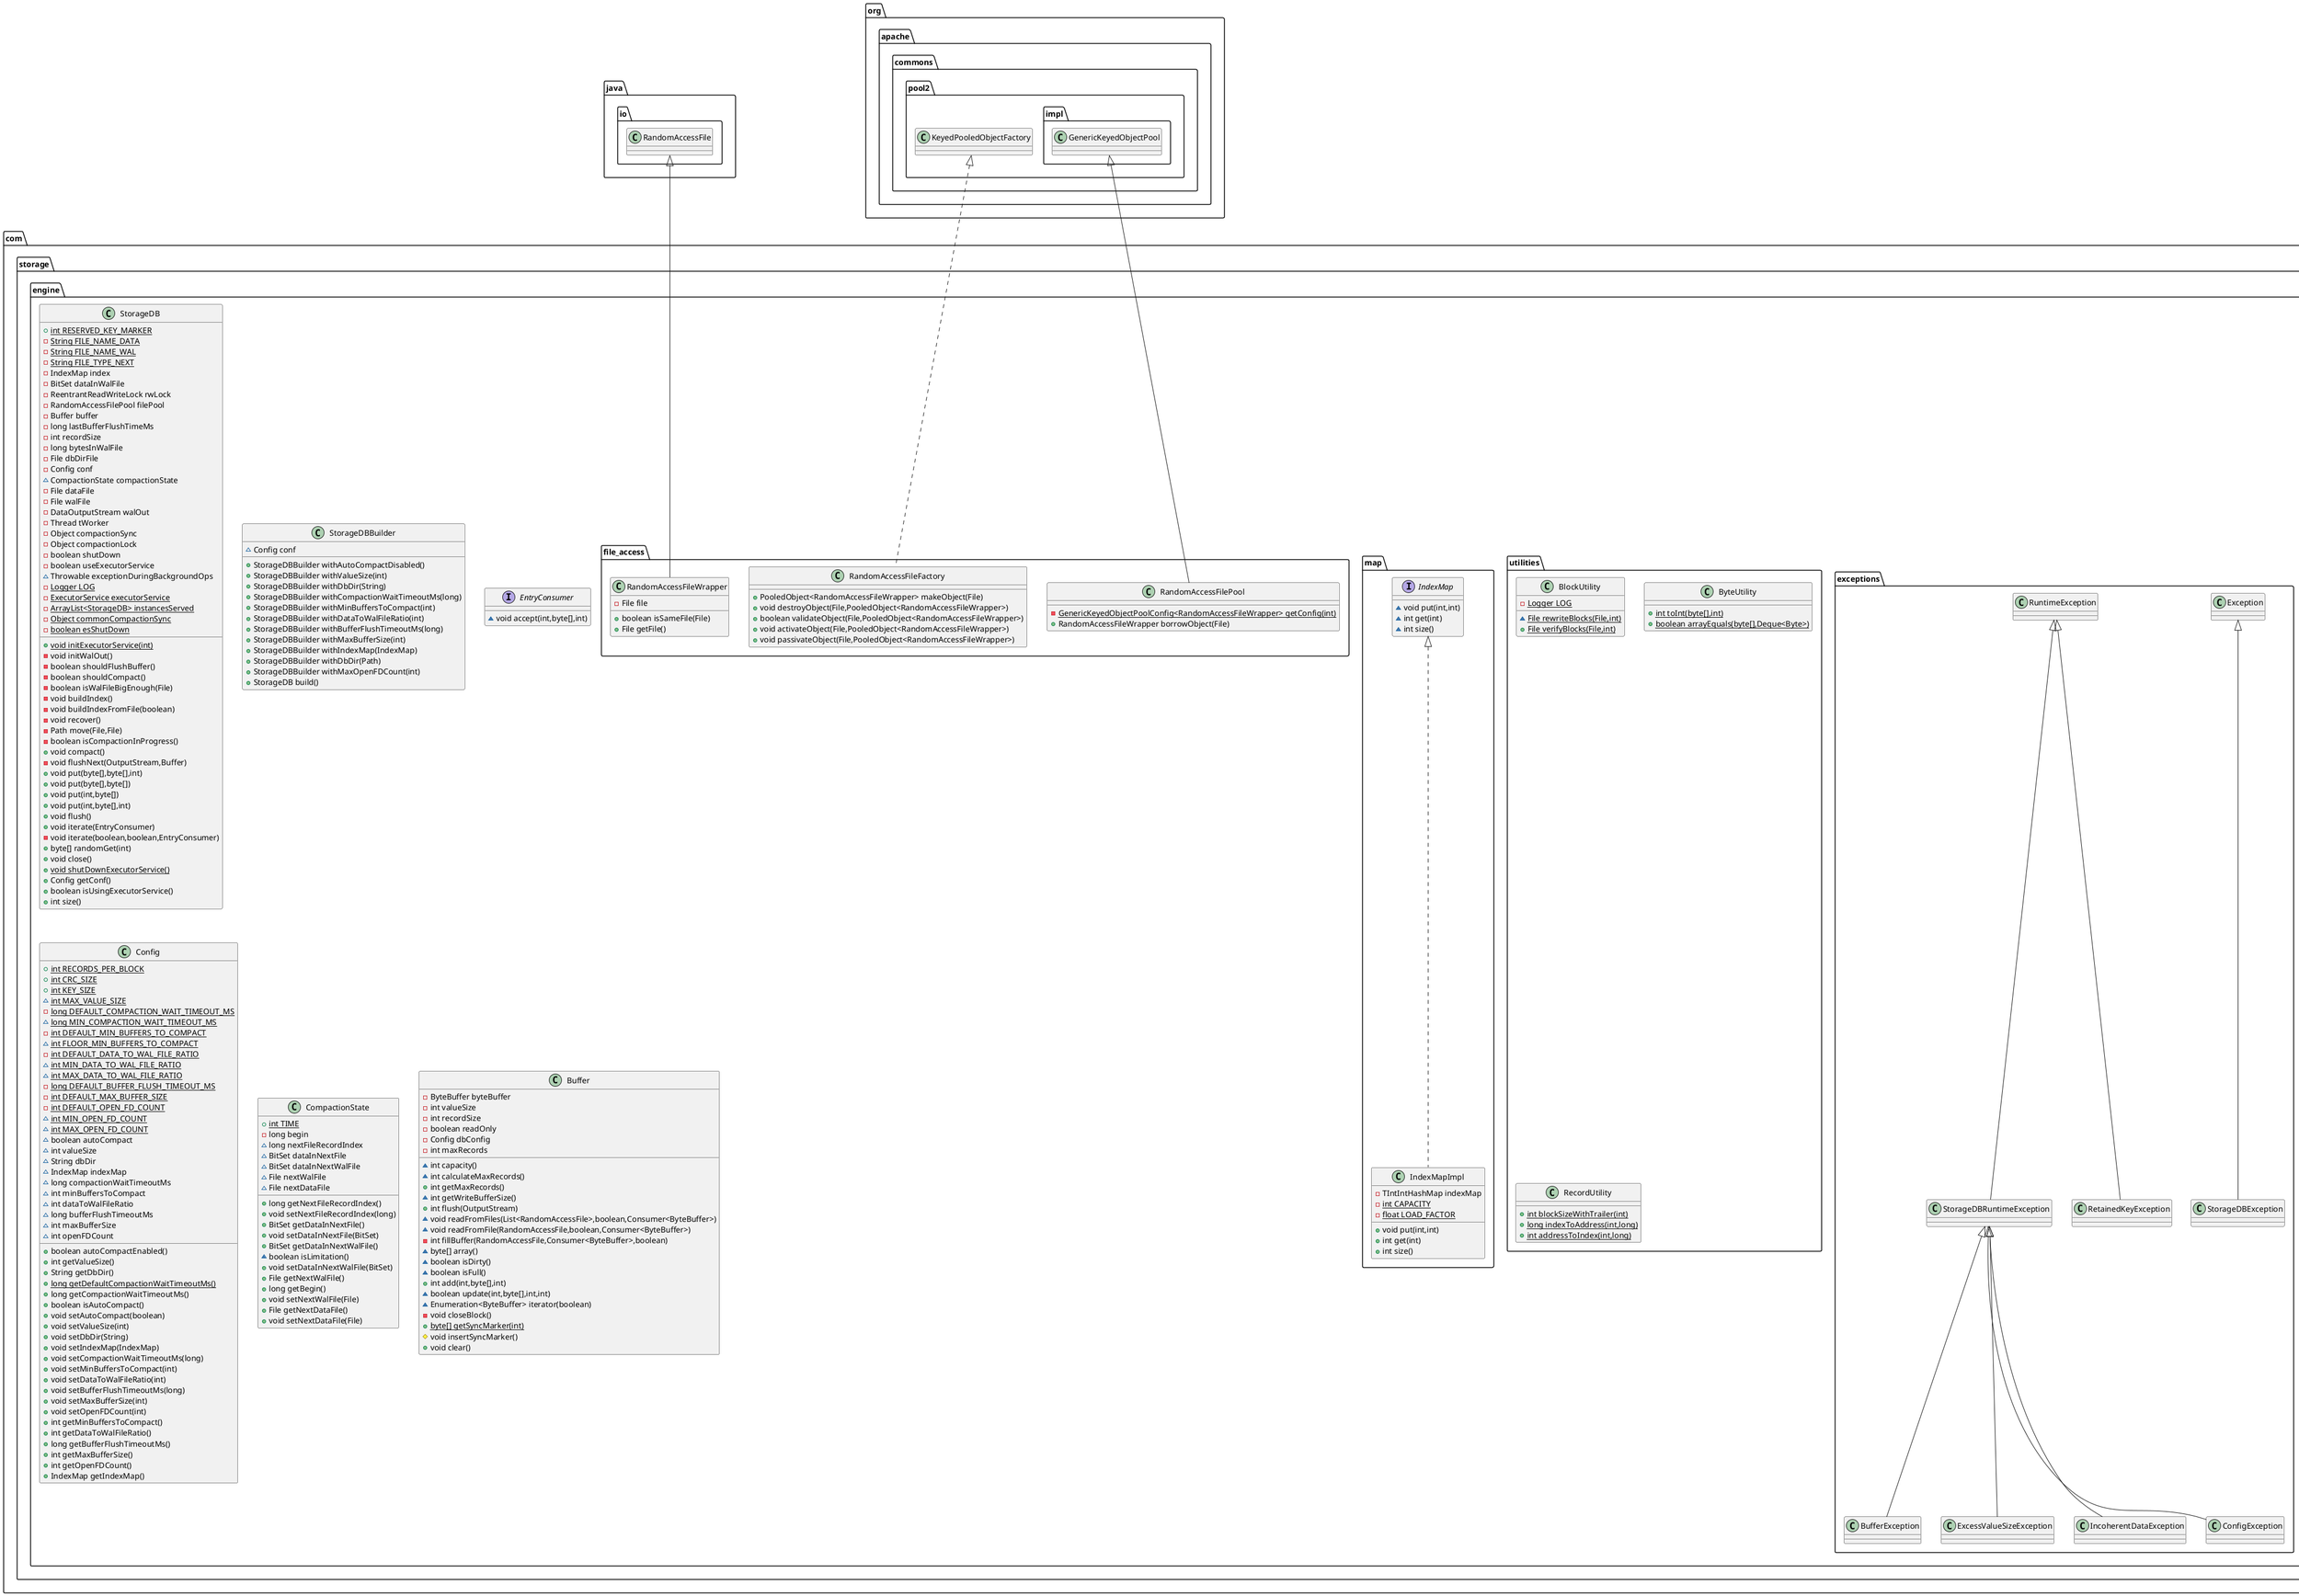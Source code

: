 @startuml
class com.storage.engine.exceptions.BufferException {
}
class com.storage.engine.StorageDB {
+ {static} int RESERVED_KEY_MARKER
- {static} String FILE_NAME_DATA
- {static} String FILE_NAME_WAL
- {static} String FILE_TYPE_NEXT
- IndexMap index
- BitSet dataInWalFile
- ReentrantReadWriteLock rwLock
- RandomAccessFilePool filePool
- Buffer buffer
- long lastBufferFlushTimeMs
- int recordSize
- long bytesInWalFile
- File dbDirFile
- Config conf
~ CompactionState compactionState
- File dataFile
- File walFile
- DataOutputStream walOut
- Thread tWorker
- Object compactionSync
- Object compactionLock
- boolean shutDown
- boolean useExecutorService
~ Throwable exceptionDuringBackgroundOps
- {static} Logger LOG
- {static} ExecutorService executorService
- {static} ArrayList<StorageDB> instancesServed
- {static} Object commonCompactionSync
- {static} boolean esShutDown
+ {static} void initExecutorService(int)
- void initWalOut()
- boolean shouldFlushBuffer()
- boolean shouldCompact()
- boolean isWalFileBigEnough(File)
- void buildIndex()
- void buildIndexFromFile(boolean)
- void recover()
- Path move(File,File)
- boolean isCompactionInProgress()
+ void compact()
- void flushNext(OutputStream,Buffer)
+ void put(byte[],byte[],int)
+ void put(byte[],byte[])
+ void put(int,byte[])
+ void put(int,byte[],int)
+ void flush()
+ void iterate(EntryConsumer)
- void iterate(boolean,boolean,EntryConsumer)
+ byte[] randomGet(int)
+ void close()
+ {static} void shutDownExecutorService()
+ Config getConf()
+ boolean isUsingExecutorService()
+ int size()
}
class com.storage.engine.utilities.BlockUtility {
- {static} Logger LOG
~ {static} File rewriteBlocks(File,int)
+ {static} File verifyBlocks(File,int)
}
class com.storage.engine.exceptions.StorageDBException {
}
class com.storage.engine.StorageDBBuilder {
~ Config conf
+ StorageDBBuilder withAutoCompactDisabled()
+ StorageDBBuilder withValueSize(int)
+ StorageDBBuilder withDbDir(String)
+ StorageDBBuilder withCompactionWaitTimeoutMs(long)
+ StorageDBBuilder withMinBuffersToCompact(int)
+ StorageDBBuilder withDataToWalFileRatio(int)
+ StorageDBBuilder withBufferFlushTimeoutMs(long)
+ StorageDBBuilder withMaxBufferSize(int)
+ StorageDBBuilder withIndexMap(IndexMap)
+ StorageDBBuilder withDbDir(Path)
+ StorageDBBuilder withMaxOpenFDCount(int)
+ StorageDB build()
}
interface com.storage.engine.map.IndexMap {
~ void put(int,int)
~ int get(int)
~ int size()
}
interface com.storage.engine.EntryConsumer {
~ void accept(int,byte[],int)
}
class com.storage.engine.utilities.ByteUtility {
+ {static} int toInt(byte[],int)
+ {static} boolean arrayEquals(byte[],Deque<Byte>)
}
class com.storage.engine.exceptions.StorageDBRuntimeException {
}
class com.storage.engine.exceptions.RetainedKeyException {
}
class com.storage.engine.exceptions.ExcessValueSizeException {
}
class com.storage.engine.map.IndexMapImpl {
- TIntIntHashMap indexMap
- {static} int CAPACITY
- {static} float LOAD_FACTOR
+ void put(int,int)
+ int get(int)
+ int size()
}
class com.storage.engine.exceptions.IncoherentDataException {
}
class com.storage.engine.exceptions.ConfigException {
}
class com.storage.engine.file_access.RandomAccessFileWrapper {
- File file
+ boolean isSameFile(File)
+ File getFile()
}
class com.storage.engine.file_access.RandomAccessFileFactory {
+ PooledObject<RandomAccessFileWrapper> makeObject(File)
+ void destroyObject(File,PooledObject<RandomAccessFileWrapper>)
+ boolean validateObject(File,PooledObject<RandomAccessFileWrapper>)
+ void activateObject(File,PooledObject<RandomAccessFileWrapper>)
+ void passivateObject(File,PooledObject<RandomAccessFileWrapper>)
}
class com.storage.engine.file_access.RandomAccessFilePool {
- {static} GenericKeyedObjectPoolConfig<RandomAccessFileWrapper> getConfig(int)
+ RandomAccessFileWrapper borrowObject(File)
}
class com.storage.engine.Config {
+ {static} int RECORDS_PER_BLOCK
+ {static} int CRC_SIZE
+ {static} int KEY_SIZE
~ {static} int MAX_VALUE_SIZE
- {static} long DEFAULT_COMPACTION_WAIT_TIMEOUT_MS
~ {static} long MIN_COMPACTION_WAIT_TIMEOUT_MS
- {static} int DEFAULT_MIN_BUFFERS_TO_COMPACT
~ {static} int FLOOR_MIN_BUFFERS_TO_COMPACT
- {static} int DEFAULT_DATA_TO_WAL_FILE_RATIO
~ {static} int MIN_DATA_TO_WAL_FILE_RATIO
~ {static} int MAX_DATA_TO_WAL_FILE_RATIO
- {static} long DEFAULT_BUFFER_FLUSH_TIMEOUT_MS
- {static} int DEFAULT_MAX_BUFFER_SIZE
- {static} int DEFAULT_OPEN_FD_COUNT
~ {static} int MIN_OPEN_FD_COUNT
~ {static} int MAX_OPEN_FD_COUNT
~ boolean autoCompact
~ int valueSize
~ String dbDir
~ IndexMap indexMap
~ long compactionWaitTimeoutMs
~ int minBuffersToCompact
~ int dataToWalFileRatio
~ long bufferFlushTimeoutMs
~ int maxBufferSize
~ int openFDCount
+ boolean autoCompactEnabled()
+ int getValueSize()
+ String getDbDir()
+ {static} long getDefaultCompactionWaitTimeoutMs()
+ long getCompactionWaitTimeoutMs()
+ boolean isAutoCompact()
+ void setAutoCompact(boolean)
+ void setValueSize(int)
+ void setDbDir(String)
+ void setIndexMap(IndexMap)
+ void setCompactionWaitTimeoutMs(long)
+ void setMinBuffersToCompact(int)
+ void setDataToWalFileRatio(int)
+ void setBufferFlushTimeoutMs(long)
+ void setMaxBufferSize(int)
+ void setOpenFDCount(int)
+ int getMinBuffersToCompact()
+ int getDataToWalFileRatio()
+ long getBufferFlushTimeoutMs()
+ int getMaxBufferSize()
+ int getOpenFDCount()
+ IndexMap getIndexMap()
}
class com.storage.engine.utilities.RecordUtility {
+ {static} int blockSizeWithTrailer(int)
+ {static} long indexToAddress(int,long)
+ {static} int addressToIndex(int,long)
}
class com.storage.engine.CompactionState {
+ {static} int TIME
- long begin
~ long nextFileRecordIndex
~ BitSet dataInNextFile
~ BitSet dataInNextWalFile
~ File nextWalFile
~ File nextDataFile
+ long getNextFileRecordIndex()
+ void setNextFileRecordIndex(long)
+ BitSet getDataInNextFile()
+ void setDataInNextFile(BitSet)
+ BitSet getDataInNextWalFile()
~ boolean isLimitation()
+ void setDataInNextWalFile(BitSet)
+ File getNextWalFile()
+ long getBegin()
+ void setNextWalFile(File)
+ File getNextDataFile()
+ void setNextDataFile(File)
}
class com.storage.engine.Buffer {
- ByteBuffer byteBuffer
- int valueSize
- int recordSize
- boolean readOnly
- Config dbConfig
- int maxRecords
~ int capacity()
~ int calculateMaxRecords()
+ int getMaxRecords()
~ int getWriteBufferSize()
+ int flush(OutputStream)
~ void readFromFiles(List<RandomAccessFile>,boolean,Consumer<ByteBuffer>)
~ void readFromFile(RandomAccessFile,boolean,Consumer<ByteBuffer>)
- int fillBuffer(RandomAccessFile,Consumer<ByteBuffer>,boolean)
~ byte[] array()
~ boolean isDirty()
~ boolean isFull()
+ int add(int,byte[],int)
~ boolean update(int,byte[],int,int)
~ Enumeration<ByteBuffer> iterator(boolean)
- void closeBlock()
+ {static} byte[] getSyncMarker(int)
# void insertSyncMarker()
+ void clear()
}


com.storage.engine.exceptions.StorageDBRuntimeException <|-- com.storage.engine.exceptions.BufferException
com.storage.engine.exceptions.Exception <|-- com.storage.engine.exceptions.StorageDBException
com.storage.engine.exceptions.RuntimeException <|-- com.storage.engine.exceptions.StorageDBRuntimeException
com.storage.engine.exceptions.RuntimeException <|-- com.storage.engine.exceptions.RetainedKeyException
com.storage.engine.exceptions.StorageDBRuntimeException <|-- com.storage.engine.exceptions.ExcessValueSizeException
com.storage.engine.map.IndexMap <|.. com.storage.engine.map.IndexMapImpl
com.storage.engine.exceptions.StorageDBRuntimeException <|-- com.storage.engine.exceptions.IncoherentDataException
com.storage.engine.exceptions.StorageDBRuntimeException <|-- com.storage.engine.exceptions.ConfigException
java.io.RandomAccessFile <|-- com.storage.engine.file_access.RandomAccessFileWrapper
org.apache.commons.pool2.KeyedPooledObjectFactory <|.. com.storage.engine.file_access.RandomAccessFileFactory
org.apache.commons.pool2.impl.GenericKeyedObjectPool <|-- com.storage.engine.file_access.RandomAccessFilePool
@enduml